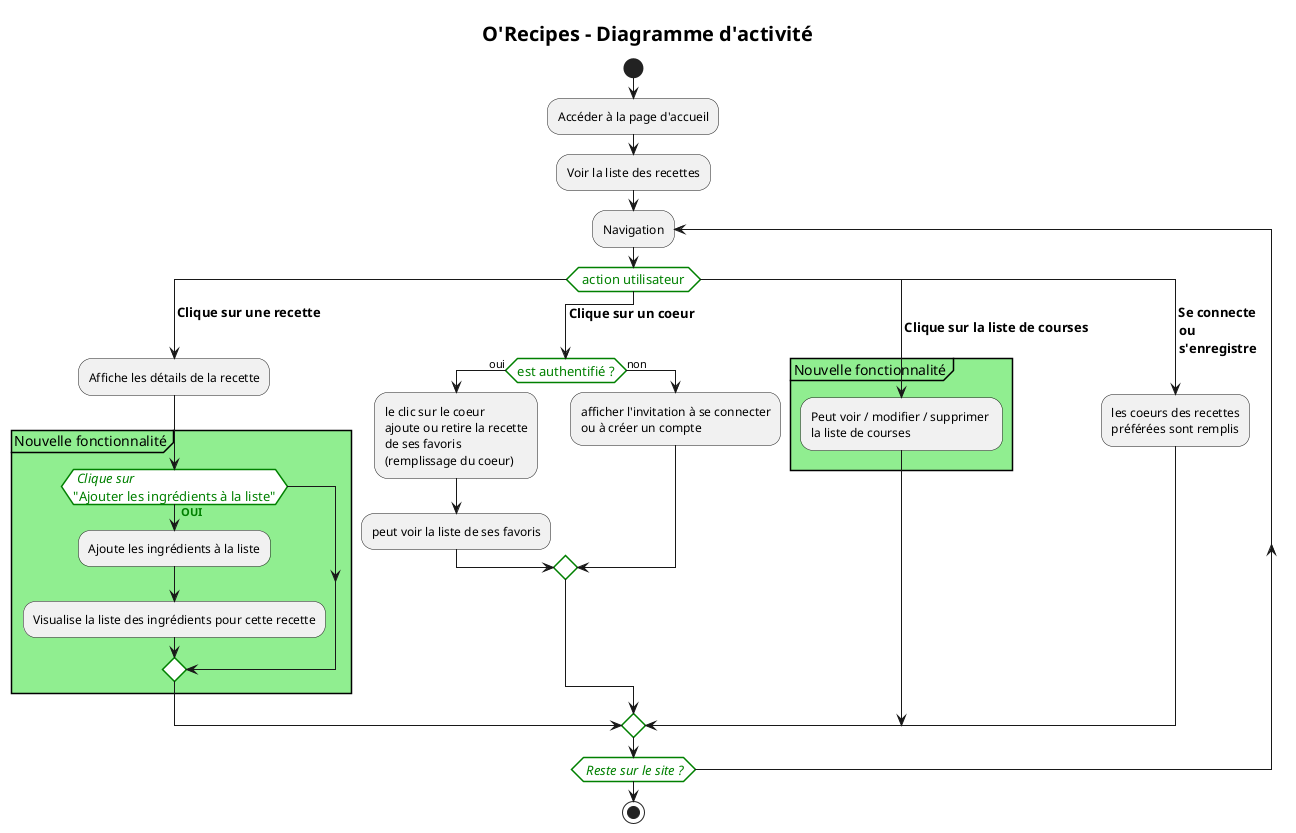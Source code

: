 @startuml

<style>
  title {
    FontSize 20
  }
  diamond {
  BackgroundColor #FFFFF
  LineColor green
  LineThickness 1.5
  FontColor green
  FontSize 13
  HorizontalAlignment center
  }
</style>

title O'Recipes - Diagramme d'activité

start
:Accéder à la page d'accueil;
:Voir la liste des recettes;

repeat :Navigation;

switch ( action utilisateur )
  case ( <font size=13><b>Clique sur une recette )
    :Affiche les détails de la recette;
    group  #lightGreen Nouvelle fonctionnalité
      if (<i> Clique sur \n"Ajouter les ingrédients à la liste") then (<color:green><b> OUI)
        :Ajoute les ingrédients à la liste;
        :Visualise la liste des ingrédients pour cette recette;
      endif;
    end group
  case ( <font size=13><b>Clique sur un coeur )
    if (est authentifié ?) then (oui)
      :le clic sur le coeur
      ajoute ou retire la recette
      de ses favoris
      (remplissage du coeur);
      :peut voir la liste de ses favoris;
    else (non)
      :afficher l'invitation à se connecter
      ou à créer un compte;
    endif;
  case ( <font size=13><b>Clique sur la liste de courses )
    group  #lightGreen Nouvelle fonctionnalité
    :Peut voir / modifier / supprimer \nla liste de courses;
    end group
  case ( <font size=13><b>Se connecte \n<font size=13><b> ou \n<font size=13><b> s'enregistre )
    :les coeurs des recettes
    préférées sont remplis;
endswitch

repeat while (<i> Reste sur le site ?)

stop

@enduml
